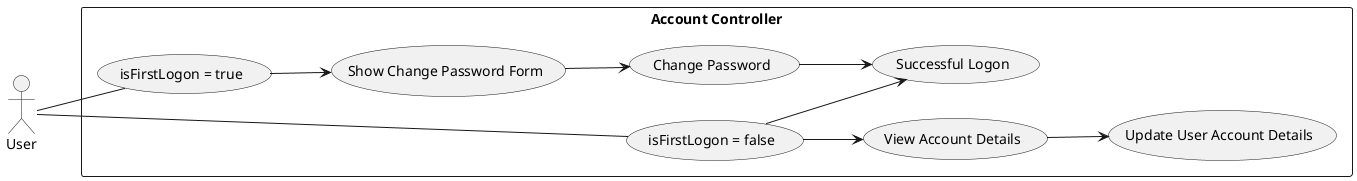 @startuml
left to right direction
actor "User" as U
rectangle "Account Controller" {
  (View Account Details) as UC1
  (Show Change Password Form) as UC2
  (Update User Account Details) as UC3
  (Change Password) as UC4
  (isFirstLogon = true) as UC5
  (isFirstLogon = false) as UC6
  (Successful Logon) as UC7
}
U -- UC5
UC5 --> UC2
UC4 --> UC7
UC2 --> UC4
UC1 --> UC3
U -- UC6
UC6 --> UC1
UC6 --> UC7

@enduml